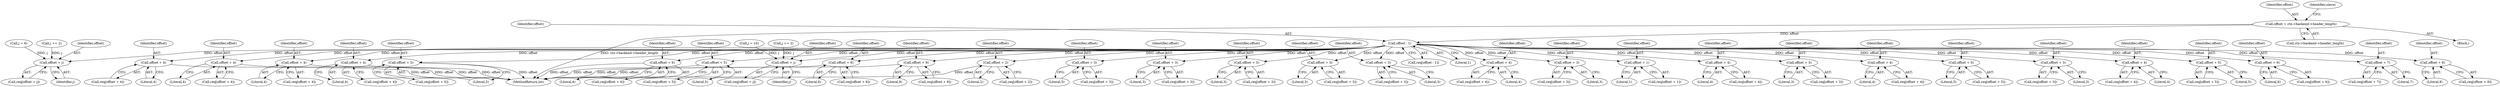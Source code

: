 digraph "0_libmodbus_5ccdf5ef79d742640355d1132fa9e2abc7fbaefc@pointer" {
"1000141" [label="(Call,offset = ctx->backend->header_length)"];
"1000152" [label="(Call,offset - 1)"];
"1000166" [label="(Call,offset + 1)"];
"1000172" [label="(Call,offset + 2)"];
"1000251" [label="(Call,offset + 3)"];
"1000257" [label="(Call,offset + 4)"];
"1000406" [label="(Call,offset + 3)"];
"1000412" [label="(Call,offset + 4)"];
"1000565" [label="(Call,offset + 3)"];
"1000571" [label="(Call,offset + 4)"];
"1000656" [label="(Call,offset + 3)"];
"1000662" [label="(Call,offset + 4)"];
"1000689" [label="(Call,offset + 3)"];
"1000695" [label="(Call,offset + 4)"];
"1000703" [label="(Call,offset + 5)"];
"1000784" [label="(Call,offset + 6)"];
"1000814" [label="(Call,offset + 3)"];
"1000820" [label="(Call,offset + 4)"];
"1000828" [label="(Call,offset + 5)"];
"1000932" [label="(Call,offset + j)"];
"1001071" [label="(Call,offset + 3)"];
"1001077" [label="(Call,offset + 4)"];
"1001087" [label="(Call,offset + 5)"];
"1001093" [label="(Call,offset + 6)"];
"1001129" [label="(Call,offset + 3)"];
"1001135" [label="(Call,offset + 4)"];
"1001145" [label="(Call,offset + 5)"];
"1001151" [label="(Call,offset + 6)"];
"1001161" [label="(Call,offset + 7)"];
"1001167" [label="(Call,offset + 8)"];
"1001175" [label="(Call,offset + 9)"];
"1001331" [label="(Call,offset + j)"];
"1000697" [label="(Literal,4)"];
"1001091" [label="(Call,req[offset + 6])"];
"1000150" [label="(Call,req[offset - 1])"];
"1000249" [label="(Call,req[offset + 3])"];
"1000816" [label="(Literal,3)"];
"1001147" [label="(Literal,5)"];
"1000257" [label="(Call,offset + 4)"];
"1000406" [label="(Call,offset + 3)"];
"1001152" [label="(Identifier,offset)"];
"1001151" [label="(Call,offset + 6)"];
"1001173" [label="(Call,req[offset + 9])"];
"1000654" [label="(Call,req[offset + 3])"];
"1000830" [label="(Literal,5)"];
"1000818" [label="(Call,req[offset + 4])"];
"1001333" [label="(Identifier,j)"];
"1000656" [label="(Call,offset + 3)"];
"1001129" [label="(Call,offset + 3)"];
"1001085" [label="(Call,req[offset + 5])"];
"1000143" [label="(Call,ctx->backend->header_length)"];
"1000691" [label="(Literal,3)"];
"1001149" [label="(Call,req[offset + 6])"];
"1000154" [label="(Literal,1)"];
"1000407" [label="(Identifier,offset)"];
"1000704" [label="(Identifier,offset)"];
"1000689" [label="(Call,offset + 3)"];
"1001410" [label="(MethodReturn,int)"];
"1000410" [label="(Call,req[offset + 4])"];
"1000930" [label="(Call,req[offset + j])"];
"1000172" [label="(Call,offset + 2)"];
"1000663" [label="(Identifier,offset)"];
"1001069" [label="(Call,req[offset + 3])"];
"1001095" [label="(Literal,6)"];
"1000657" [label="(Identifier,offset)"];
"1000166" [label="(Call,offset + 1)"];
"1000820" [label="(Call,offset + 4)"];
"1000693" [label="(Call,req[offset + 4])"];
"1000814" [label="(Call,offset + 3)"];
"1001087" [label="(Call,offset + 5)"];
"1000142" [label="(Identifier,offset)"];
"1001163" [label="(Literal,7)"];
"1001175" [label="(Call,offset + 9)"];
"1000687" [label="(Call,req[offset + 3])"];
"1000782" [label="(Call,req[offset + 6])"];
"1000784" [label="(Call,offset + 6)"];
"1001137" [label="(Literal,4)"];
"1000170" [label="(Call,req[offset + 2])"];
"1000660" [label="(Call,req[offset + 4])"];
"1000167" [label="(Identifier,offset)"];
"1000174" [label="(Literal,2)"];
"1000569" [label="(Call,req[offset + 4])"];
"1000412" [label="(Call,offset + 4)"];
"1000149" [label="(Identifier,slave)"];
"1001167" [label="(Call,offset + 8)"];
"1001161" [label="(Call,offset + 7)"];
"1000572" [label="(Identifier,offset)"];
"1000164" [label="(Call,req[offset + 1])"];
"1000695" [label="(Call,offset + 4)"];
"1001077" [label="(Call,offset + 4)"];
"1000141" [label="(Call,offset = ctx->backend->header_length)"];
"1001131" [label="(Literal,3)"];
"1000826" [label="(Call,req[offset + 5])"];
"1000933" [label="(Identifier,offset)"];
"1000259" [label="(Literal,4)"];
"1000566" [label="(Identifier,offset)"];
"1001078" [label="(Identifier,offset)"];
"1001153" [label="(Literal,6)"];
"1001306" [label="(Call,j = 10)"];
"1000662" [label="(Call,offset + 4)"];
"1001165" [label="(Call,req[offset + 8])"];
"1000251" [label="(Call,offset + 3)"];
"1001317" [label="(Call,j += 2)"];
"1001177" [label="(Literal,9)"];
"1000119" [label="(Block,)"];
"1001089" [label="(Literal,5)"];
"1000563" [label="(Call,req[offset + 3])"];
"1001159" [label="(Call,req[offset + 7])"];
"1000812" [label="(Call,req[offset + 3])"];
"1000934" [label="(Identifier,j)"];
"1001331" [label="(Call,offset + j)"];
"1000413" [label="(Identifier,offset)"];
"1000690" [label="(Identifier,offset)"];
"1000786" [label="(Literal,6)"];
"1000907" [label="(Call,j = 6)"];
"1001169" [label="(Literal,8)"];
"1000565" [label="(Call,offset + 3)"];
"1000828" [label="(Call,offset + 5)"];
"1000168" [label="(Literal,1)"];
"1001075" [label="(Call,req[offset + 4])"];
"1000567" [label="(Literal,3)"];
"1000822" [label="(Literal,4)"];
"1001332" [label="(Identifier,offset)"];
"1001135" [label="(Call,offset + 4)"];
"1001146" [label="(Identifier,offset)"];
"1000932" [label="(Call,offset + j)"];
"1000153" [label="(Identifier,offset)"];
"1001133" [label="(Call,req[offset + 4])"];
"1000253" [label="(Literal,3)"];
"1001168" [label="(Identifier,offset)"];
"1000705" [label="(Literal,5)"];
"1001072" [label="(Identifier,offset)"];
"1000821" [label="(Identifier,offset)"];
"1001071" [label="(Call,offset + 3)"];
"1000785" [label="(Identifier,offset)"];
"1000696" [label="(Identifier,offset)"];
"1001130" [label="(Identifier,offset)"];
"1000664" [label="(Literal,4)"];
"1000701" [label="(Call,req[offset + 5])"];
"1000918" [label="(Call,j += 2)"];
"1001079" [label="(Literal,4)"];
"1000815" [label="(Identifier,offset)"];
"1001088" [label="(Identifier,offset)"];
"1001329" [label="(Call,req[offset + j])"];
"1000571" [label="(Call,offset + 4)"];
"1001073" [label="(Literal,3)"];
"1001094" [label="(Identifier,offset)"];
"1000258" [label="(Identifier,offset)"];
"1001176" [label="(Identifier,offset)"];
"1000404" [label="(Call,req[offset + 3])"];
"1000658" [label="(Literal,3)"];
"1001093" [label="(Call,offset + 6)"];
"1000173" [label="(Identifier,offset)"];
"1000829" [label="(Identifier,offset)"];
"1001136" [label="(Identifier,offset)"];
"1001143" [label="(Call,req[offset + 5])"];
"1000408" [label="(Literal,3)"];
"1000573" [label="(Literal,4)"];
"1000703" [label="(Call,offset + 5)"];
"1001162" [label="(Identifier,offset)"];
"1000414" [label="(Literal,4)"];
"1000152" [label="(Call,offset - 1)"];
"1000252" [label="(Identifier,offset)"];
"1001145" [label="(Call,offset + 5)"];
"1001127" [label="(Call,req[offset + 3])"];
"1000255" [label="(Call,req[offset + 4])"];
"1000141" -> "1000119"  [label="AST: "];
"1000141" -> "1000143"  [label="CFG: "];
"1000142" -> "1000141"  [label="AST: "];
"1000143" -> "1000141"  [label="AST: "];
"1000149" -> "1000141"  [label="CFG: "];
"1000141" -> "1001410"  [label="DDG: ctx->backend->header_length"];
"1000141" -> "1000152"  [label="DDG: offset"];
"1000152" -> "1000150"  [label="AST: "];
"1000152" -> "1000154"  [label="CFG: "];
"1000153" -> "1000152"  [label="AST: "];
"1000154" -> "1000152"  [label="AST: "];
"1000150" -> "1000152"  [label="CFG: "];
"1000152" -> "1000166"  [label="DDG: offset"];
"1000152" -> "1000172"  [label="DDG: offset"];
"1000152" -> "1000251"  [label="DDG: offset"];
"1000152" -> "1000257"  [label="DDG: offset"];
"1000152" -> "1000406"  [label="DDG: offset"];
"1000152" -> "1000412"  [label="DDG: offset"];
"1000152" -> "1000565"  [label="DDG: offset"];
"1000152" -> "1000571"  [label="DDG: offset"];
"1000152" -> "1000656"  [label="DDG: offset"];
"1000152" -> "1000662"  [label="DDG: offset"];
"1000152" -> "1000689"  [label="DDG: offset"];
"1000152" -> "1000695"  [label="DDG: offset"];
"1000152" -> "1000703"  [label="DDG: offset"];
"1000152" -> "1000784"  [label="DDG: offset"];
"1000152" -> "1000814"  [label="DDG: offset"];
"1000152" -> "1000820"  [label="DDG: offset"];
"1000152" -> "1000828"  [label="DDG: offset"];
"1000152" -> "1000932"  [label="DDG: offset"];
"1000152" -> "1001071"  [label="DDG: offset"];
"1000152" -> "1001077"  [label="DDG: offset"];
"1000152" -> "1001087"  [label="DDG: offset"];
"1000152" -> "1001093"  [label="DDG: offset"];
"1000152" -> "1001129"  [label="DDG: offset"];
"1000152" -> "1001135"  [label="DDG: offset"];
"1000152" -> "1001145"  [label="DDG: offset"];
"1000152" -> "1001151"  [label="DDG: offset"];
"1000152" -> "1001161"  [label="DDG: offset"];
"1000152" -> "1001167"  [label="DDG: offset"];
"1000152" -> "1001175"  [label="DDG: offset"];
"1000152" -> "1001331"  [label="DDG: offset"];
"1000166" -> "1000164"  [label="AST: "];
"1000166" -> "1000168"  [label="CFG: "];
"1000167" -> "1000166"  [label="AST: "];
"1000168" -> "1000166"  [label="AST: "];
"1000164" -> "1000166"  [label="CFG: "];
"1000172" -> "1000170"  [label="AST: "];
"1000172" -> "1000174"  [label="CFG: "];
"1000173" -> "1000172"  [label="AST: "];
"1000174" -> "1000172"  [label="AST: "];
"1000170" -> "1000172"  [label="CFG: "];
"1000172" -> "1001410"  [label="DDG: offset"];
"1000251" -> "1000249"  [label="AST: "];
"1000251" -> "1000253"  [label="CFG: "];
"1000252" -> "1000251"  [label="AST: "];
"1000253" -> "1000251"  [label="AST: "];
"1000249" -> "1000251"  [label="CFG: "];
"1000257" -> "1000255"  [label="AST: "];
"1000257" -> "1000259"  [label="CFG: "];
"1000258" -> "1000257"  [label="AST: "];
"1000259" -> "1000257"  [label="AST: "];
"1000255" -> "1000257"  [label="CFG: "];
"1000257" -> "1001410"  [label="DDG: offset"];
"1000406" -> "1000404"  [label="AST: "];
"1000406" -> "1000408"  [label="CFG: "];
"1000407" -> "1000406"  [label="AST: "];
"1000408" -> "1000406"  [label="AST: "];
"1000404" -> "1000406"  [label="CFG: "];
"1000412" -> "1000410"  [label="AST: "];
"1000412" -> "1000414"  [label="CFG: "];
"1000413" -> "1000412"  [label="AST: "];
"1000414" -> "1000412"  [label="AST: "];
"1000410" -> "1000412"  [label="CFG: "];
"1000412" -> "1001410"  [label="DDG: offset"];
"1000565" -> "1000563"  [label="AST: "];
"1000565" -> "1000567"  [label="CFG: "];
"1000566" -> "1000565"  [label="AST: "];
"1000567" -> "1000565"  [label="AST: "];
"1000563" -> "1000565"  [label="CFG: "];
"1000571" -> "1000569"  [label="AST: "];
"1000571" -> "1000573"  [label="CFG: "];
"1000572" -> "1000571"  [label="AST: "];
"1000573" -> "1000571"  [label="AST: "];
"1000569" -> "1000571"  [label="CFG: "];
"1000571" -> "1001410"  [label="DDG: offset"];
"1000656" -> "1000654"  [label="AST: "];
"1000656" -> "1000658"  [label="CFG: "];
"1000657" -> "1000656"  [label="AST: "];
"1000658" -> "1000656"  [label="AST: "];
"1000654" -> "1000656"  [label="CFG: "];
"1000662" -> "1000660"  [label="AST: "];
"1000662" -> "1000664"  [label="CFG: "];
"1000663" -> "1000662"  [label="AST: "];
"1000664" -> "1000662"  [label="AST: "];
"1000660" -> "1000662"  [label="CFG: "];
"1000662" -> "1001410"  [label="DDG: offset"];
"1000689" -> "1000687"  [label="AST: "];
"1000689" -> "1000691"  [label="CFG: "];
"1000690" -> "1000689"  [label="AST: "];
"1000691" -> "1000689"  [label="AST: "];
"1000687" -> "1000689"  [label="CFG: "];
"1000695" -> "1000693"  [label="AST: "];
"1000695" -> "1000697"  [label="CFG: "];
"1000696" -> "1000695"  [label="AST: "];
"1000697" -> "1000695"  [label="AST: "];
"1000693" -> "1000695"  [label="CFG: "];
"1000703" -> "1000701"  [label="AST: "];
"1000703" -> "1000705"  [label="CFG: "];
"1000704" -> "1000703"  [label="AST: "];
"1000705" -> "1000703"  [label="AST: "];
"1000701" -> "1000703"  [label="CFG: "];
"1000703" -> "1001410"  [label="DDG: offset"];
"1000784" -> "1000782"  [label="AST: "];
"1000784" -> "1000786"  [label="CFG: "];
"1000785" -> "1000784"  [label="AST: "];
"1000786" -> "1000784"  [label="AST: "];
"1000782" -> "1000784"  [label="CFG: "];
"1000784" -> "1001410"  [label="DDG: offset"];
"1000814" -> "1000812"  [label="AST: "];
"1000814" -> "1000816"  [label="CFG: "];
"1000815" -> "1000814"  [label="AST: "];
"1000816" -> "1000814"  [label="AST: "];
"1000812" -> "1000814"  [label="CFG: "];
"1000820" -> "1000818"  [label="AST: "];
"1000820" -> "1000822"  [label="CFG: "];
"1000821" -> "1000820"  [label="AST: "];
"1000822" -> "1000820"  [label="AST: "];
"1000818" -> "1000820"  [label="CFG: "];
"1000828" -> "1000826"  [label="AST: "];
"1000828" -> "1000830"  [label="CFG: "];
"1000829" -> "1000828"  [label="AST: "];
"1000830" -> "1000828"  [label="AST: "];
"1000826" -> "1000828"  [label="CFG: "];
"1000828" -> "1001410"  [label="DDG: offset"];
"1000932" -> "1000930"  [label="AST: "];
"1000932" -> "1000934"  [label="CFG: "];
"1000933" -> "1000932"  [label="AST: "];
"1000934" -> "1000932"  [label="AST: "];
"1000930" -> "1000932"  [label="CFG: "];
"1000918" -> "1000932"  [label="DDG: j"];
"1000907" -> "1000932"  [label="DDG: j"];
"1001071" -> "1001069"  [label="AST: "];
"1001071" -> "1001073"  [label="CFG: "];
"1001072" -> "1001071"  [label="AST: "];
"1001073" -> "1001071"  [label="AST: "];
"1001069" -> "1001071"  [label="CFG: "];
"1001077" -> "1001075"  [label="AST: "];
"1001077" -> "1001079"  [label="CFG: "];
"1001078" -> "1001077"  [label="AST: "];
"1001079" -> "1001077"  [label="AST: "];
"1001075" -> "1001077"  [label="CFG: "];
"1001087" -> "1001085"  [label="AST: "];
"1001087" -> "1001089"  [label="CFG: "];
"1001088" -> "1001087"  [label="AST: "];
"1001089" -> "1001087"  [label="AST: "];
"1001085" -> "1001087"  [label="CFG: "];
"1001093" -> "1001091"  [label="AST: "];
"1001093" -> "1001095"  [label="CFG: "];
"1001094" -> "1001093"  [label="AST: "];
"1001095" -> "1001093"  [label="AST: "];
"1001091" -> "1001093"  [label="CFG: "];
"1001093" -> "1001410"  [label="DDG: offset"];
"1001129" -> "1001127"  [label="AST: "];
"1001129" -> "1001131"  [label="CFG: "];
"1001130" -> "1001129"  [label="AST: "];
"1001131" -> "1001129"  [label="AST: "];
"1001127" -> "1001129"  [label="CFG: "];
"1001135" -> "1001133"  [label="AST: "];
"1001135" -> "1001137"  [label="CFG: "];
"1001136" -> "1001135"  [label="AST: "];
"1001137" -> "1001135"  [label="AST: "];
"1001133" -> "1001135"  [label="CFG: "];
"1001145" -> "1001143"  [label="AST: "];
"1001145" -> "1001147"  [label="CFG: "];
"1001146" -> "1001145"  [label="AST: "];
"1001147" -> "1001145"  [label="AST: "];
"1001143" -> "1001145"  [label="CFG: "];
"1001151" -> "1001149"  [label="AST: "];
"1001151" -> "1001153"  [label="CFG: "];
"1001152" -> "1001151"  [label="AST: "];
"1001153" -> "1001151"  [label="AST: "];
"1001149" -> "1001151"  [label="CFG: "];
"1001161" -> "1001159"  [label="AST: "];
"1001161" -> "1001163"  [label="CFG: "];
"1001162" -> "1001161"  [label="AST: "];
"1001163" -> "1001161"  [label="AST: "];
"1001159" -> "1001161"  [label="CFG: "];
"1001167" -> "1001165"  [label="AST: "];
"1001167" -> "1001169"  [label="CFG: "];
"1001168" -> "1001167"  [label="AST: "];
"1001169" -> "1001167"  [label="AST: "];
"1001165" -> "1001167"  [label="CFG: "];
"1001175" -> "1001173"  [label="AST: "];
"1001175" -> "1001177"  [label="CFG: "];
"1001176" -> "1001175"  [label="AST: "];
"1001177" -> "1001175"  [label="AST: "];
"1001173" -> "1001175"  [label="CFG: "];
"1001175" -> "1001410"  [label="DDG: offset"];
"1001331" -> "1001329"  [label="AST: "];
"1001331" -> "1001333"  [label="CFG: "];
"1001332" -> "1001331"  [label="AST: "];
"1001333" -> "1001331"  [label="AST: "];
"1001329" -> "1001331"  [label="CFG: "];
"1001317" -> "1001331"  [label="DDG: j"];
"1001306" -> "1001331"  [label="DDG: j"];
}
